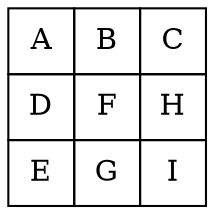 graph {
    layout=patchwork
    A -- B
    B -- C
    C -- A

    D -- E
    E -- F
    F -- D

    G -- H
    H -- I
    I -- G

    A -- D
    B -- G
    H -- E
}
